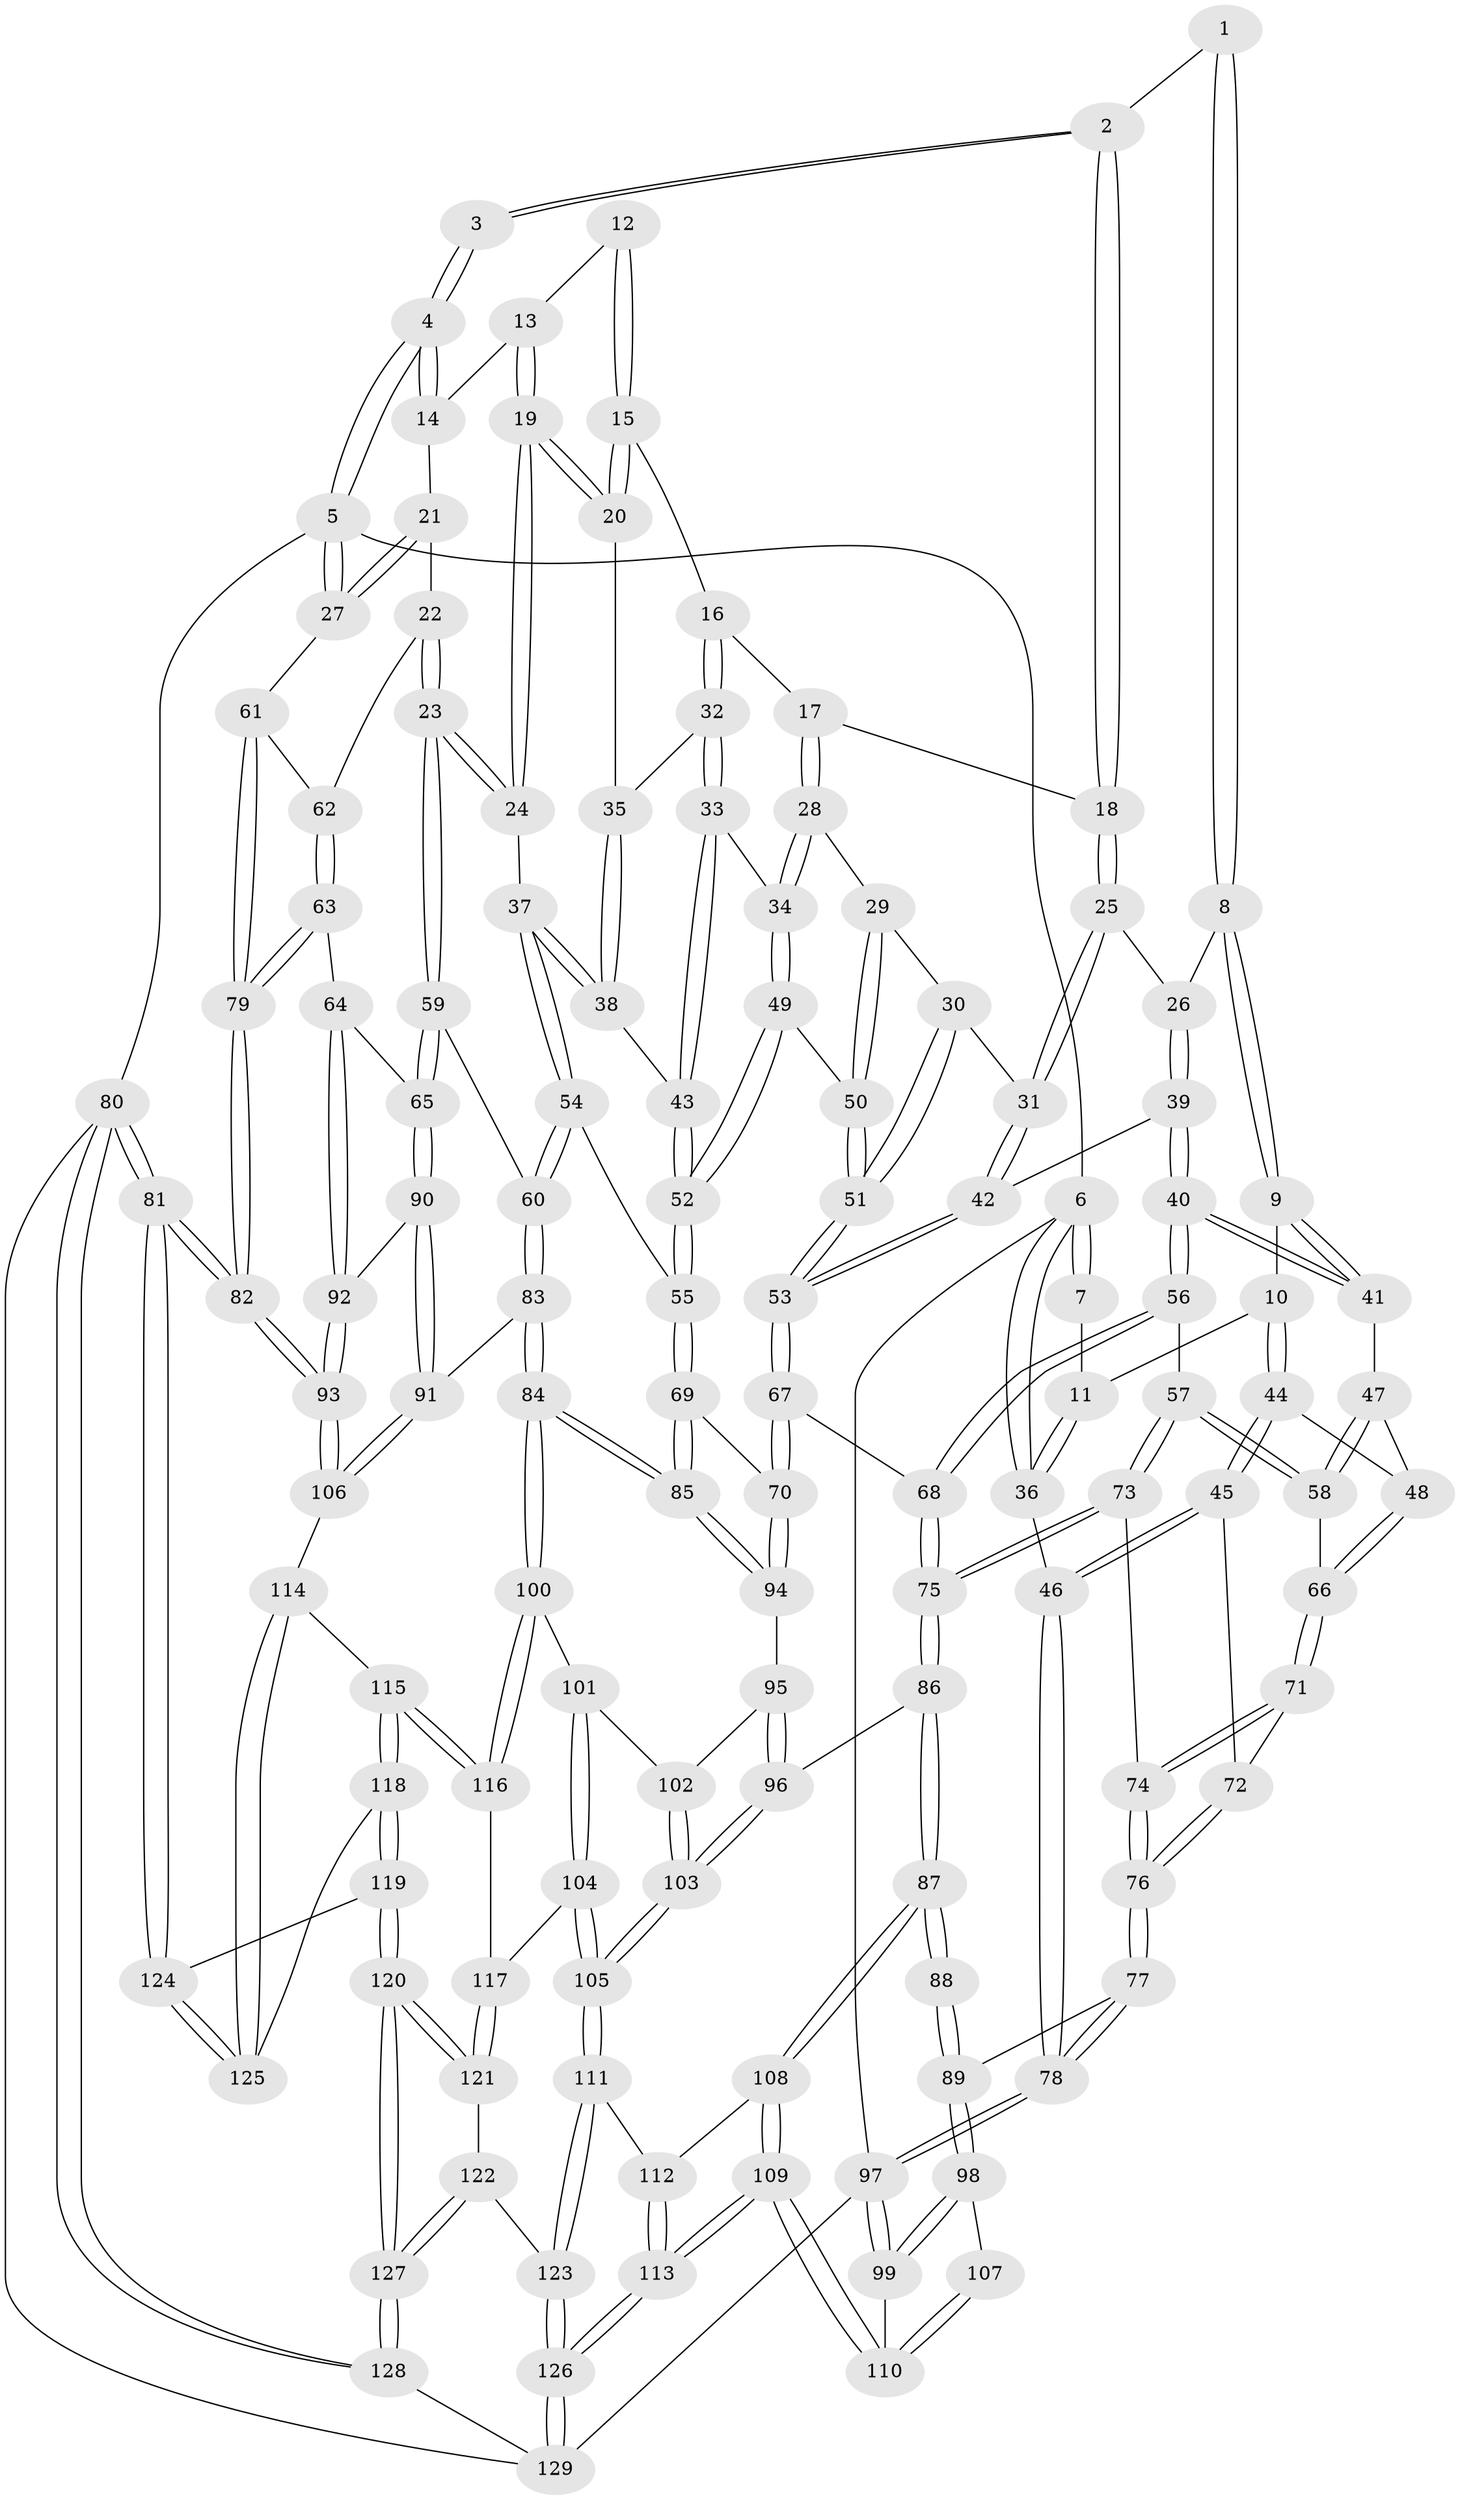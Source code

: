 // Generated by graph-tools (version 1.1) at 2025/38/03/09/25 02:38:55]
// undirected, 129 vertices, 319 edges
graph export_dot {
graph [start="1"]
  node [color=gray90,style=filled];
  1 [pos="+0.26305606842403406+0"];
  2 [pos="+0.4493535654199079+0"];
  3 [pos="+0.6688608842243539+0"];
  4 [pos="+1+0"];
  5 [pos="+1+0"];
  6 [pos="+0+0"];
  7 [pos="+0.24827499125260205+0"];
  8 [pos="+0.2550601956901803+0.10221701139922408"];
  9 [pos="+0.18410233467599707+0.18329809950469167"];
  10 [pos="+0.09191250258575018+0.15948377681492187"];
  11 [pos="+0.08031815407179808+0.14404547823992042"];
  12 [pos="+0.7116336504126902+0"];
  13 [pos="+0.8042708340088134+0.08713725806292007"];
  14 [pos="+0.887769838233676+0.07994396225567"];
  15 [pos="+0.7010999057892409+0.05080981048512369"];
  16 [pos="+0.6495818659131875+0.1371222908128502"];
  17 [pos="+0.5098428247103848+0.08169162754192537"];
  18 [pos="+0.4665022077767599+0.004641352776661983"];
  19 [pos="+0.8104850838789189+0.19564376444425916"];
  20 [pos="+0.7519759169547431+0.18063916294470084"];
  21 [pos="+0.8935703990247389+0.12056208037310807"];
  22 [pos="+0.8822233287599558+0.2298685723833541"];
  23 [pos="+0.8745441376165802+0.23225527001919757"];
  24 [pos="+0.8488179997350921+0.23178996596417212"];
  25 [pos="+0.40958465615628514+0.1354553409198532"];
  26 [pos="+0.31183326255395655+0.17702284176853209"];
  27 [pos="+1+0.09637862529402261"];
  28 [pos="+0.5291563044611756+0.15387601901863018"];
  29 [pos="+0.4846149820350486+0.2200307850581596"];
  30 [pos="+0.4659435086971933+0.2219908390784436"];
  31 [pos="+0.42462556751724084+0.21587191003937778"];
  32 [pos="+0.6475559365200979+0.17748639431037455"];
  33 [pos="+0.6430696250159329+0.18340085882399726"];
  34 [pos="+0.5940716922019458+0.2077171221652188"];
  35 [pos="+0.7320357933312944+0.18817062830302664"];
  36 [pos="+0+0.1183235963441392"];
  37 [pos="+0.837923831303991+0.24255866446770186"];
  38 [pos="+0.7034393829704806+0.2585396721283605"];
  39 [pos="+0.3073053932021003+0.2632249112164345"];
  40 [pos="+0.30634035956888417+0.2639968772827128"];
  41 [pos="+0.2133323389267616+0.25618183106154757"];
  42 [pos="+0.38325929601878134+0.26516590293627995"];
  43 [pos="+0.6905819794777751+0.2698165374627427"];
  44 [pos="+0.07833603107582666+0.29070644763239967"];
  45 [pos="+0.010787163928124623+0.34888682610128063"];
  46 [pos="+0+0.36307937516432337"];
  47 [pos="+0.21002276399323047+0.25965850933213663"];
  48 [pos="+0.13669152836409015+0.29113500163009415"];
  49 [pos="+0.5751971273409201+0.29007774628703725"];
  50 [pos="+0.5478985083018237+0.29566681415814877"];
  51 [pos="+0.46402959594342164+0.36292038658903825"];
  52 [pos="+0.6683263341827357+0.35225691700122486"];
  53 [pos="+0.46242278831987266+0.36454042903944794"];
  54 [pos="+0.724653879655342+0.4037543490010432"];
  55 [pos="+0.6961824899022905+0.40232197742104125"];
  56 [pos="+0.30090832929434164+0.38840503721133146"];
  57 [pos="+0.29104520522168303+0.39023279352808926"];
  58 [pos="+0.2097221553800768+0.3750746506524969"];
  59 [pos="+0.8843356495545811+0.4639482924588571"];
  60 [pos="+0.8047144110403647+0.45152037467837414"];
  61 [pos="+1+0.1611710157691391"];
  62 [pos="+0.9373645529603701+0.23610521647791557"];
  63 [pos="+0.964030781010994+0.4738083348681749"];
  64 [pos="+0.9546471095227562+0.4758569990692038"];
  65 [pos="+0.8972052358032909+0.4700785486141956"];
  66 [pos="+0.1823680781226591+0.38608348640030193"];
  67 [pos="+0.44260206244724+0.46705269042506453"];
  68 [pos="+0.40434066361569304+0.46886067045747193"];
  69 [pos="+0.6668474384173709+0.43194370090534484"];
  70 [pos="+0.4693317787551222+0.48776832665307884"];
  71 [pos="+0.16591906332617518+0.40285147071624255"];
  72 [pos="+0.017748504852722297+0.3540948995473452"];
  73 [pos="+0.20487772995237083+0.49259260367179175"];
  74 [pos="+0.16708229511062625+0.4938728255562091"];
  75 [pos="+0.31531187609426914+0.5421743223439716"];
  76 [pos="+0.12854834012834612+0.5288651222418049"];
  77 [pos="+0.12650532034314668+0.5332416234812934"];
  78 [pos="+0+0.6556458925003158"];
  79 [pos="+1+0.479336045280089"];
  80 [pos="+1+1"];
  81 [pos="+1+1"];
  82 [pos="+1+0.8376983408366113"];
  83 [pos="+0.7171978194044272+0.6890871585118111"];
  84 [pos="+0.71712451527246+0.6891188545007148"];
  85 [pos="+0.6697662984350201+0.6370057566726364"];
  86 [pos="+0.27584814401582075+0.6616321039801761"];
  87 [pos="+0.2667188990972263+0.6677560631467594"];
  88 [pos="+0.2250715495246245+0.6614074960038625"];
  89 [pos="+0.18167916587700011+0.6185012678785967"];
  90 [pos="+0.8139729420393897+0.664552043007812"];
  91 [pos="+0.7952467204941844+0.6792822561571081"];
  92 [pos="+0.9267821232568126+0.6412982933996645"];
  93 [pos="+1+0.783029121930834"];
  94 [pos="+0.4983135791282594+0.5848349659924104"];
  95 [pos="+0.47683273257731057+0.6348197974267528"];
  96 [pos="+0.3065927809293472+0.6670147355233027"];
  97 [pos="+0+0.7240072797665508"];
  98 [pos="+0.01660767386011588+0.6869020631294386"];
  99 [pos="+0+0.7341796853503475"];
  100 [pos="+0.7068374888235811+0.7168884086754441"];
  101 [pos="+0.568644613507861+0.7161857706357955"];
  102 [pos="+0.4772512911268082+0.6409339075104585"];
  103 [pos="+0.4555182787737197+0.7864652024104218"];
  104 [pos="+0.48114380862110434+0.7942226488634783"];
  105 [pos="+0.4572814224679307+0.7966348015597816"];
  106 [pos="+0.9296081377423429+0.7848294026399699"];
  107 [pos="+0.20928427845618913+0.6731328964855923"];
  108 [pos="+0.26857909553013526+0.6895753909771369"];
  109 [pos="+0.18844657768199302+0.9387089859087462"];
  110 [pos="+0.06388971602990055+0.8311178778653893"];
  111 [pos="+0.4562886030778495+0.7984251092652249"];
  112 [pos="+0.3229127031321468+0.7739433741891325"];
  113 [pos="+0.25197038600417787+1"];
  114 [pos="+0.8740800325353154+0.8305377858492055"];
  115 [pos="+0.741869485328528+0.8115281752500925"];
  116 [pos="+0.705944485743435+0.7231408066530423"];
  117 [pos="+0.6044779213428059+0.8076709386518086"];
  118 [pos="+0.7401386228071283+0.8875512115431676"];
  119 [pos="+0.7178463709706764+0.9483724825240046"];
  120 [pos="+0.7034097467701844+0.965497971500552"];
  121 [pos="+0.6043198082355504+0.8326596419356028"];
  122 [pos="+0.55821256793798+0.922397763299065"];
  123 [pos="+0.4451836666286069+0.8449521998814652"];
  124 [pos="+0.8978639526238905+0.9626952052820547"];
  125 [pos="+0.8638414588868517+0.8926712258887467"];
  126 [pos="+0.2618825017620377+1"];
  127 [pos="+0.6331631783392508+1"];
  128 [pos="+0.6213275765671623+1"];
  129 [pos="+0.2698388644777261+1"];
  1 -- 2;
  1 -- 8;
  1 -- 8;
  2 -- 3;
  2 -- 3;
  2 -- 18;
  2 -- 18;
  3 -- 4;
  3 -- 4;
  4 -- 5;
  4 -- 5;
  4 -- 14;
  4 -- 14;
  5 -- 6;
  5 -- 27;
  5 -- 27;
  5 -- 80;
  6 -- 7;
  6 -- 7;
  6 -- 36;
  6 -- 36;
  6 -- 97;
  7 -- 11;
  8 -- 9;
  8 -- 9;
  8 -- 26;
  9 -- 10;
  9 -- 41;
  9 -- 41;
  10 -- 11;
  10 -- 44;
  10 -- 44;
  11 -- 36;
  11 -- 36;
  12 -- 13;
  12 -- 15;
  12 -- 15;
  13 -- 14;
  13 -- 19;
  13 -- 19;
  14 -- 21;
  15 -- 16;
  15 -- 20;
  15 -- 20;
  16 -- 17;
  16 -- 32;
  16 -- 32;
  17 -- 18;
  17 -- 28;
  17 -- 28;
  18 -- 25;
  18 -- 25;
  19 -- 20;
  19 -- 20;
  19 -- 24;
  19 -- 24;
  20 -- 35;
  21 -- 22;
  21 -- 27;
  21 -- 27;
  22 -- 23;
  22 -- 23;
  22 -- 62;
  23 -- 24;
  23 -- 24;
  23 -- 59;
  23 -- 59;
  24 -- 37;
  25 -- 26;
  25 -- 31;
  25 -- 31;
  26 -- 39;
  26 -- 39;
  27 -- 61;
  28 -- 29;
  28 -- 34;
  28 -- 34;
  29 -- 30;
  29 -- 50;
  29 -- 50;
  30 -- 31;
  30 -- 51;
  30 -- 51;
  31 -- 42;
  31 -- 42;
  32 -- 33;
  32 -- 33;
  32 -- 35;
  33 -- 34;
  33 -- 43;
  33 -- 43;
  34 -- 49;
  34 -- 49;
  35 -- 38;
  35 -- 38;
  36 -- 46;
  37 -- 38;
  37 -- 38;
  37 -- 54;
  37 -- 54;
  38 -- 43;
  39 -- 40;
  39 -- 40;
  39 -- 42;
  40 -- 41;
  40 -- 41;
  40 -- 56;
  40 -- 56;
  41 -- 47;
  42 -- 53;
  42 -- 53;
  43 -- 52;
  43 -- 52;
  44 -- 45;
  44 -- 45;
  44 -- 48;
  45 -- 46;
  45 -- 46;
  45 -- 72;
  46 -- 78;
  46 -- 78;
  47 -- 48;
  47 -- 58;
  47 -- 58;
  48 -- 66;
  48 -- 66;
  49 -- 50;
  49 -- 52;
  49 -- 52;
  50 -- 51;
  50 -- 51;
  51 -- 53;
  51 -- 53;
  52 -- 55;
  52 -- 55;
  53 -- 67;
  53 -- 67;
  54 -- 55;
  54 -- 60;
  54 -- 60;
  55 -- 69;
  55 -- 69;
  56 -- 57;
  56 -- 68;
  56 -- 68;
  57 -- 58;
  57 -- 58;
  57 -- 73;
  57 -- 73;
  58 -- 66;
  59 -- 60;
  59 -- 65;
  59 -- 65;
  60 -- 83;
  60 -- 83;
  61 -- 62;
  61 -- 79;
  61 -- 79;
  62 -- 63;
  62 -- 63;
  63 -- 64;
  63 -- 79;
  63 -- 79;
  64 -- 65;
  64 -- 92;
  64 -- 92;
  65 -- 90;
  65 -- 90;
  66 -- 71;
  66 -- 71;
  67 -- 68;
  67 -- 70;
  67 -- 70;
  68 -- 75;
  68 -- 75;
  69 -- 70;
  69 -- 85;
  69 -- 85;
  70 -- 94;
  70 -- 94;
  71 -- 72;
  71 -- 74;
  71 -- 74;
  72 -- 76;
  72 -- 76;
  73 -- 74;
  73 -- 75;
  73 -- 75;
  74 -- 76;
  74 -- 76;
  75 -- 86;
  75 -- 86;
  76 -- 77;
  76 -- 77;
  77 -- 78;
  77 -- 78;
  77 -- 89;
  78 -- 97;
  78 -- 97;
  79 -- 82;
  79 -- 82;
  80 -- 81;
  80 -- 81;
  80 -- 128;
  80 -- 128;
  80 -- 129;
  81 -- 82;
  81 -- 82;
  81 -- 124;
  81 -- 124;
  82 -- 93;
  82 -- 93;
  83 -- 84;
  83 -- 84;
  83 -- 91;
  84 -- 85;
  84 -- 85;
  84 -- 100;
  84 -- 100;
  85 -- 94;
  85 -- 94;
  86 -- 87;
  86 -- 87;
  86 -- 96;
  87 -- 88;
  87 -- 88;
  87 -- 108;
  87 -- 108;
  88 -- 89;
  88 -- 89;
  89 -- 98;
  89 -- 98;
  90 -- 91;
  90 -- 91;
  90 -- 92;
  91 -- 106;
  91 -- 106;
  92 -- 93;
  92 -- 93;
  93 -- 106;
  93 -- 106;
  94 -- 95;
  95 -- 96;
  95 -- 96;
  95 -- 102;
  96 -- 103;
  96 -- 103;
  97 -- 99;
  97 -- 99;
  97 -- 129;
  98 -- 99;
  98 -- 99;
  98 -- 107;
  99 -- 110;
  100 -- 101;
  100 -- 116;
  100 -- 116;
  101 -- 102;
  101 -- 104;
  101 -- 104;
  102 -- 103;
  102 -- 103;
  103 -- 105;
  103 -- 105;
  104 -- 105;
  104 -- 105;
  104 -- 117;
  105 -- 111;
  105 -- 111;
  106 -- 114;
  107 -- 110;
  107 -- 110;
  108 -- 109;
  108 -- 109;
  108 -- 112;
  109 -- 110;
  109 -- 110;
  109 -- 113;
  109 -- 113;
  111 -- 112;
  111 -- 123;
  111 -- 123;
  112 -- 113;
  112 -- 113;
  113 -- 126;
  113 -- 126;
  114 -- 115;
  114 -- 125;
  114 -- 125;
  115 -- 116;
  115 -- 116;
  115 -- 118;
  115 -- 118;
  116 -- 117;
  117 -- 121;
  117 -- 121;
  118 -- 119;
  118 -- 119;
  118 -- 125;
  119 -- 120;
  119 -- 120;
  119 -- 124;
  120 -- 121;
  120 -- 121;
  120 -- 127;
  120 -- 127;
  121 -- 122;
  122 -- 123;
  122 -- 127;
  122 -- 127;
  123 -- 126;
  123 -- 126;
  124 -- 125;
  124 -- 125;
  126 -- 129;
  126 -- 129;
  127 -- 128;
  127 -- 128;
  128 -- 129;
}
